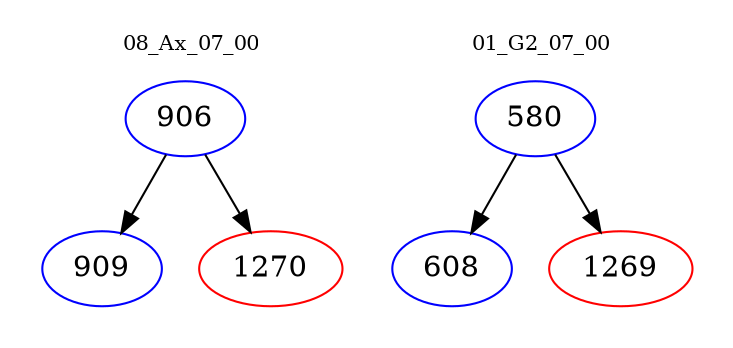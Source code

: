 digraph{
subgraph cluster_0 {
color = white
label = "08_Ax_07_00";
fontsize=10;
T0_906 [label="906", color="blue"]
T0_906 -> T0_909 [color="black"]
T0_909 [label="909", color="blue"]
T0_906 -> T0_1270 [color="black"]
T0_1270 [label="1270", color="red"]
}
subgraph cluster_1 {
color = white
label = "01_G2_07_00";
fontsize=10;
T1_580 [label="580", color="blue"]
T1_580 -> T1_608 [color="black"]
T1_608 [label="608", color="blue"]
T1_580 -> T1_1269 [color="black"]
T1_1269 [label="1269", color="red"]
}
}
